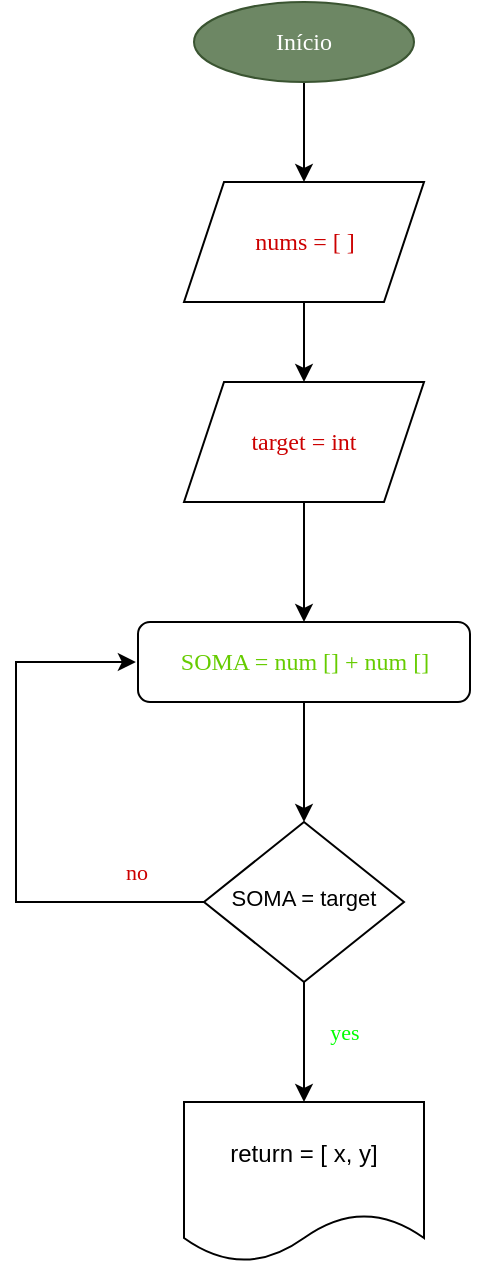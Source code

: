 <mxfile version="20.8.16" type="github">
  <diagram id="C5RBs43oDa-KdzZeNtuy" name="Page-1">
    <mxGraphModel dx="700" dy="366" grid="1" gridSize="10" guides="1" tooltips="1" connect="1" arrows="1" fold="1" page="1" pageScale="1" pageWidth="827" pageHeight="1169" math="0" shadow="0">
      <root>
        <mxCell id="WIyWlLk6GJQsqaUBKTNV-0" />
        <mxCell id="WIyWlLk6GJQsqaUBKTNV-1" parent="WIyWlLk6GJQsqaUBKTNV-0" />
        <mxCell id="WIyWlLk6GJQsqaUBKTNV-3" value="" style="rounded=1;whiteSpace=wrap;html=1;fontSize=12;glass=0;strokeWidth=1;shadow=0;" parent="WIyWlLk6GJQsqaUBKTNV-1" vertex="1">
          <mxGeometry x="331" y="470" width="166" height="40" as="geometry" />
        </mxCell>
        <mxCell id="9mqdYZLmfd7FydoxbY46-25" value="" style="edgeStyle=orthogonalEdgeStyle;rounded=0;orthogonalLoop=1;jettySize=auto;html=1;fontFamily=Lucida Console;fontSize=11;fontColor=#CC0000;" edge="1" parent="WIyWlLk6GJQsqaUBKTNV-1" source="WIyWlLk6GJQsqaUBKTNV-6" target="9mqdYZLmfd7FydoxbY46-24">
          <mxGeometry relative="1" as="geometry" />
        </mxCell>
        <mxCell id="9mqdYZLmfd7FydoxbY46-26" style="edgeStyle=orthogonalEdgeStyle;rounded=0;orthogonalLoop=1;jettySize=auto;html=1;fontFamily=Lucida Console;fontSize=11;fontColor=#CC0000;entryX=0.033;entryY=0.5;entryDx=0;entryDy=0;entryPerimeter=0;" edge="1" parent="WIyWlLk6GJQsqaUBKTNV-1" source="WIyWlLk6GJQsqaUBKTNV-6" target="9mqdYZLmfd7FydoxbY46-9">
          <mxGeometry relative="1" as="geometry">
            <mxPoint x="230" y="490" as="targetPoint" />
            <Array as="points">
              <mxPoint x="270" y="610" />
              <mxPoint x="270" y="490" />
            </Array>
          </mxGeometry>
        </mxCell>
        <mxCell id="WIyWlLk6GJQsqaUBKTNV-6" value="&lt;font style=&quot;font-size: 11px;&quot;&gt;SOMA = target&lt;/font&gt;" style="rhombus;whiteSpace=wrap;html=1;shadow=0;fontFamily=Helvetica;fontSize=12;align=center;strokeWidth=1;spacing=6;spacingTop=-4;" parent="WIyWlLk6GJQsqaUBKTNV-1" vertex="1">
          <mxGeometry x="364" y="570" width="100" height="80" as="geometry" />
        </mxCell>
        <mxCell id="9mqdYZLmfd7FydoxbY46-3" style="edgeStyle=orthogonalEdgeStyle;rounded=0;orthogonalLoop=1;jettySize=auto;html=1;fontFamily=Lucida Console;" edge="1" parent="WIyWlLk6GJQsqaUBKTNV-1" source="9mqdYZLmfd7FydoxbY46-0">
          <mxGeometry relative="1" as="geometry">
            <mxPoint x="414" y="250" as="targetPoint" />
          </mxGeometry>
        </mxCell>
        <mxCell id="9mqdYZLmfd7FydoxbY46-0" value="&lt;font face=&quot;Lucida Console&quot;&gt;Início&lt;/font&gt;" style="ellipse;whiteSpace=wrap;html=1;fillColor=#6d8764;strokeColor=#3A5431;fontColor=#ffffff;" vertex="1" parent="WIyWlLk6GJQsqaUBKTNV-1">
          <mxGeometry x="359" y="160" width="110" height="40" as="geometry" />
        </mxCell>
        <mxCell id="9mqdYZLmfd7FydoxbY46-16" style="edgeStyle=orthogonalEdgeStyle;rounded=0;orthogonalLoop=1;jettySize=auto;html=1;entryX=0.5;entryY=0;entryDx=0;entryDy=0;fontFamily=Lucida Console;fontSize=12;fontColor=#CC0000;" edge="1" parent="WIyWlLk6GJQsqaUBKTNV-1" source="9mqdYZLmfd7FydoxbY46-7" target="9mqdYZLmfd7FydoxbY46-15">
          <mxGeometry relative="1" as="geometry" />
        </mxCell>
        <mxCell id="9mqdYZLmfd7FydoxbY46-7" value="" style="shape=parallelogram;perimeter=parallelogramPerimeter;whiteSpace=wrap;html=1;fixedSize=1;fontFamily=Lucida Console;" vertex="1" parent="WIyWlLk6GJQsqaUBKTNV-1">
          <mxGeometry x="354" y="250" width="120" height="60" as="geometry" />
        </mxCell>
        <mxCell id="9mqdYZLmfd7FydoxbY46-8" value="&lt;font style=&quot;font-size: 12px;&quot;&gt;nums = [ ]&lt;/font&gt;" style="text;html=1;align=center;verticalAlign=middle;resizable=0;points=[];autosize=1;strokeColor=none;fillColor=none;fontFamily=Lucida Console;fontSize=11;fontColor=#CC0000;" vertex="1" parent="WIyWlLk6GJQsqaUBKTNV-1">
          <mxGeometry x="364" y="265" width="100" height="30" as="geometry" />
        </mxCell>
        <mxCell id="9mqdYZLmfd7FydoxbY46-23" value="" style="edgeStyle=orthogonalEdgeStyle;rounded=0;orthogonalLoop=1;jettySize=auto;html=1;fontFamily=Lucida Console;fontSize=11;fontColor=#CC0000;exitX=0.5;exitY=1;exitDx=0;exitDy=0;" edge="1" parent="WIyWlLk6GJQsqaUBKTNV-1" source="WIyWlLk6GJQsqaUBKTNV-3" target="WIyWlLk6GJQsqaUBKTNV-6">
          <mxGeometry relative="1" as="geometry" />
        </mxCell>
        <mxCell id="9mqdYZLmfd7FydoxbY46-9" value="&lt;font color=&quot;#66cc00&quot; style=&quot;font-size: 12px;&quot;&gt;SOMA = num [] + num []&lt;/font&gt;" style="text;html=1;align=center;verticalAlign=middle;resizable=0;points=[];autosize=1;strokeColor=none;fillColor=none;fontSize=12;fontFamily=Lucida Console;fontColor=#CC0000;" vertex="1" parent="WIyWlLk6GJQsqaUBKTNV-1">
          <mxGeometry x="324" y="475" width="180" height="30" as="geometry" />
        </mxCell>
        <mxCell id="9mqdYZLmfd7FydoxbY46-21" value="" style="edgeStyle=orthogonalEdgeStyle;rounded=0;orthogonalLoop=1;jettySize=auto;html=1;fontFamily=Lucida Console;fontSize=12;fontColor=#CC0000;entryX=0.5;entryY=0;entryDx=0;entryDy=0;" edge="1" parent="WIyWlLk6GJQsqaUBKTNV-1" source="9mqdYZLmfd7FydoxbY46-15" target="WIyWlLk6GJQsqaUBKTNV-3">
          <mxGeometry relative="1" as="geometry">
            <mxPoint x="414" y="460" as="targetPoint" />
          </mxGeometry>
        </mxCell>
        <mxCell id="9mqdYZLmfd7FydoxbY46-15" value="&lt;font color=&quot;#cc0000&quot;&gt;target = int&lt;/font&gt;" style="shape=parallelogram;perimeter=parallelogramPerimeter;whiteSpace=wrap;html=1;fixedSize=1;fontFamily=Lucida Console;" vertex="1" parent="WIyWlLk6GJQsqaUBKTNV-1">
          <mxGeometry x="354" y="350" width="120" height="60" as="geometry" />
        </mxCell>
        <mxCell id="9mqdYZLmfd7FydoxbY46-24" value="return = [ x, y]" style="shape=document;whiteSpace=wrap;html=1;boundedLbl=1;shadow=0;strokeWidth=1;spacing=6;spacingTop=-4;" vertex="1" parent="WIyWlLk6GJQsqaUBKTNV-1">
          <mxGeometry x="354" y="710" width="120" height="80" as="geometry" />
        </mxCell>
        <mxCell id="9mqdYZLmfd7FydoxbY46-27" value="&lt;font color=&quot;#00ff00&quot;&gt;yes&lt;/font&gt;" style="text;html=1;align=center;verticalAlign=middle;resizable=0;points=[];autosize=1;strokeColor=none;fillColor=none;fontSize=11;fontFamily=Lucida Console;fontColor=#CC0000;" vertex="1" parent="WIyWlLk6GJQsqaUBKTNV-1">
          <mxGeometry x="414" y="660" width="40" height="30" as="geometry" />
        </mxCell>
        <mxCell id="9mqdYZLmfd7FydoxbY46-28" value="no" style="text;html=1;align=center;verticalAlign=middle;resizable=0;points=[];autosize=1;strokeColor=none;fillColor=none;fontSize=11;fontFamily=Lucida Console;fontColor=#CC0000;" vertex="1" parent="WIyWlLk6GJQsqaUBKTNV-1">
          <mxGeometry x="310" y="580" width="40" height="30" as="geometry" />
        </mxCell>
      </root>
    </mxGraphModel>
  </diagram>
</mxfile>
